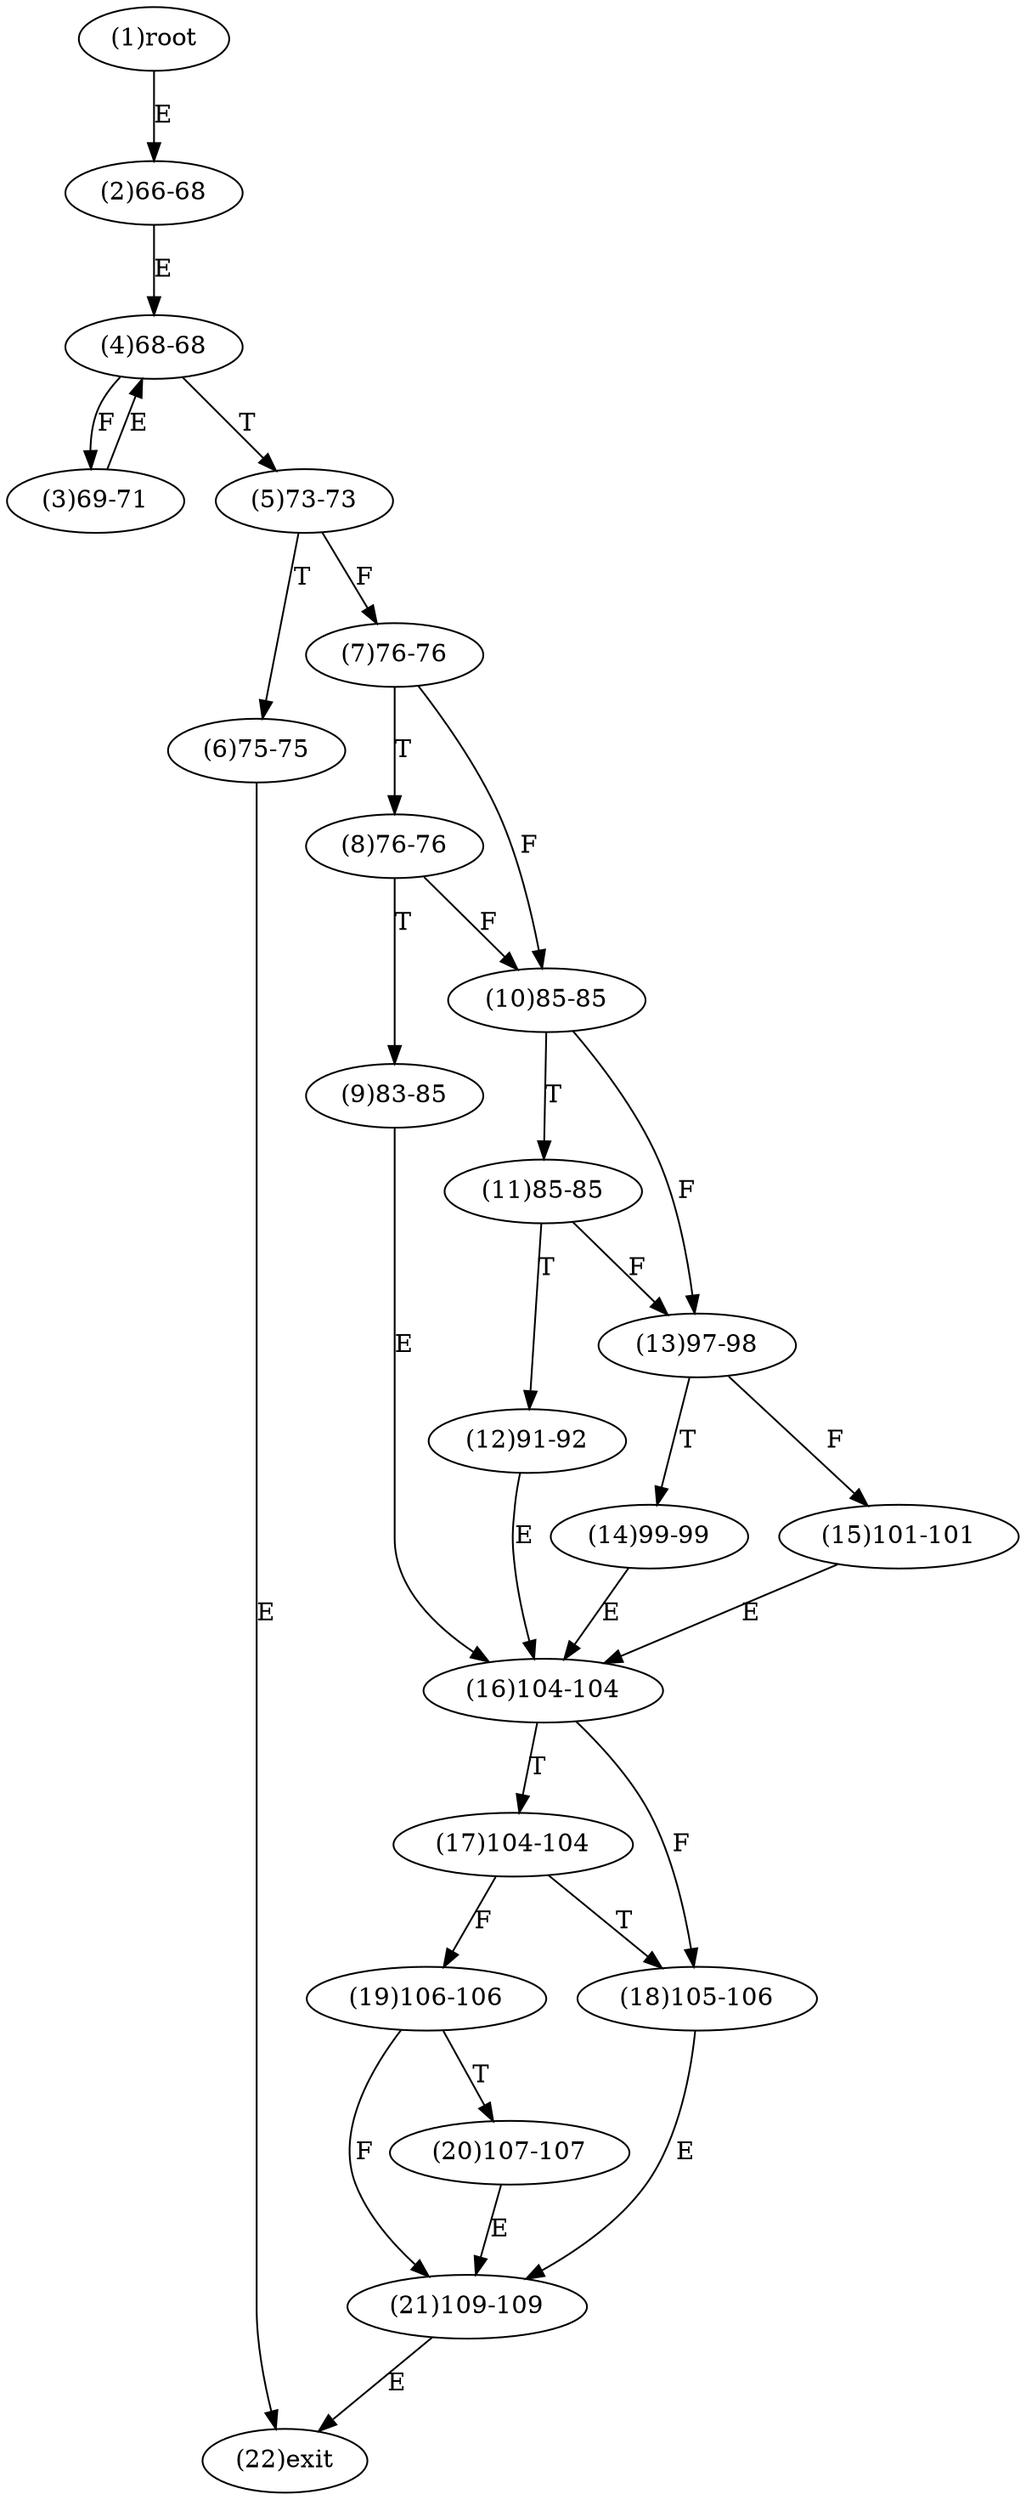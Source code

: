 digraph "" { 
1[ label="(1)root"];
2[ label="(2)66-68"];
3[ label="(3)69-71"];
4[ label="(4)68-68"];
5[ label="(5)73-73"];
6[ label="(6)75-75"];
7[ label="(7)76-76"];
8[ label="(8)76-76"];
9[ label="(9)83-85"];
10[ label="(10)85-85"];
11[ label="(11)85-85"];
12[ label="(12)91-92"];
13[ label="(13)97-98"];
14[ label="(14)99-99"];
15[ label="(15)101-101"];
17[ label="(17)104-104"];
16[ label="(16)104-104"];
19[ label="(19)106-106"];
18[ label="(18)105-106"];
21[ label="(21)109-109"];
20[ label="(20)107-107"];
22[ label="(22)exit"];
1->2[ label="E"];
2->4[ label="E"];
3->4[ label="E"];
4->3[ label="F"];
4->5[ label="T"];
5->7[ label="F"];
5->6[ label="T"];
6->22[ label="E"];
7->10[ label="F"];
7->8[ label="T"];
8->10[ label="F"];
8->9[ label="T"];
9->16[ label="E"];
10->13[ label="F"];
10->11[ label="T"];
11->13[ label="F"];
11->12[ label="T"];
12->16[ label="E"];
13->15[ label="F"];
13->14[ label="T"];
14->16[ label="E"];
15->16[ label="E"];
16->18[ label="F"];
16->17[ label="T"];
17->19[ label="F"];
17->18[ label="T"];
18->21[ label="E"];
19->21[ label="F"];
19->20[ label="T"];
20->21[ label="E"];
21->22[ label="E"];
}